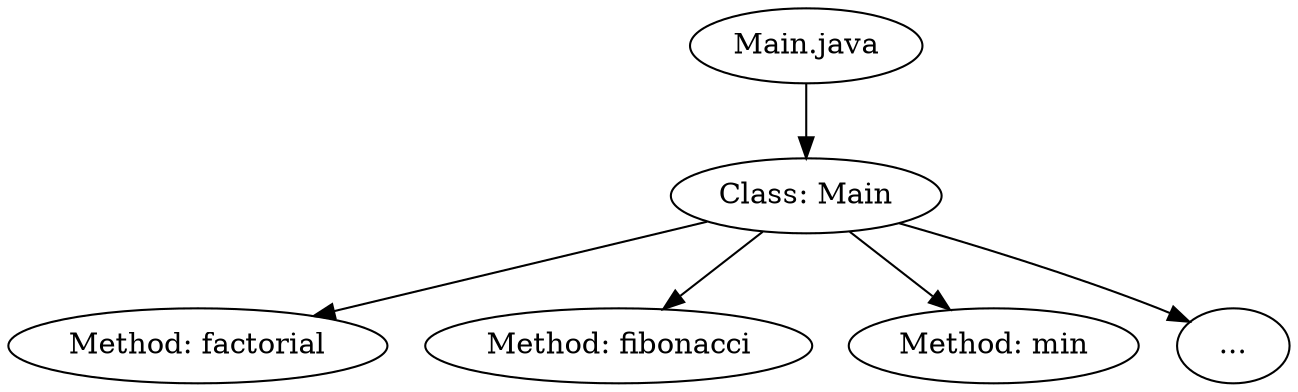 digraph G
{
        node [shape = ellipse];

        node0 [ label = "Main.java"];
        node1 [ label = "Class: Main"];
	node2 [ label = "Method: factorial"];
	node3 [ label = "Method: fibonacci"];
	node4 [ label = "Method: min"];
	node5 [ label = "..."];


        "node0" -> "node1";
        "node1" -> "node2";
        "node1" -> "node3";
        "node1" -> "node4";
        "node1" -> "node5";
}
